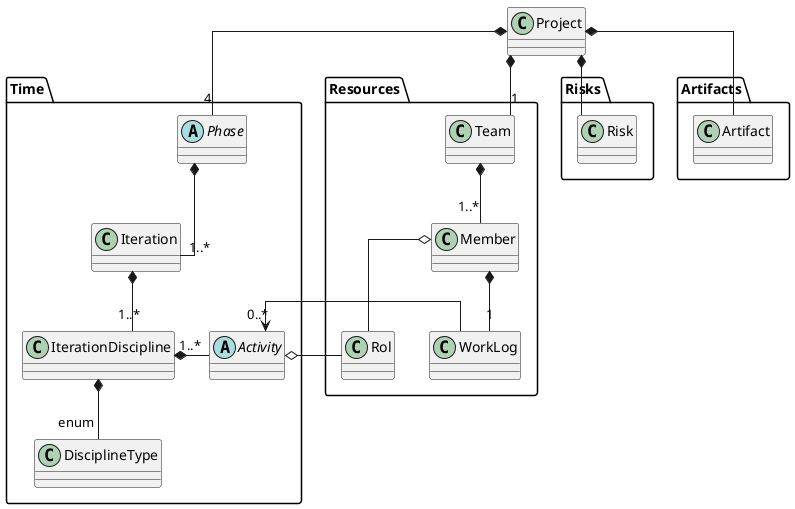 @startuml

top to bottom direction
skinparam Linetype ortho

'Objects
Class Project
Abstract Class Time.Phase
Class Time.Iteration
Class Time.IterationDiscipline
Class Resources.Rol
Class Resources.Team
Class Risks.Risk
Class Artifacts.Artifact

Abstract Class Time.Activity
Class Resources.Member

Project *-- Risks.Risk
Project *-- "1" Resources.Team
Project *-- Artifacts.Artifact
Project *-- "4" Time.Phase
Time.Phase *-- "1..*" Time.Iteration
Time.Iteration *-- "1..*" Time.IterationDiscipline
Time.IterationDiscipline *-- "enum" Time.DisciplineType
Time.IterationDiscipline *- "1..*" Time.Activity
Resources.Team *-- "1..*" Resources.Member
Resources.Member *-- "1" Resources.WorkLog
Resources.WorkLog --> "0..*" Time.Activity
Time.Activity o-- Resources.Rol
Resources.Member o-- Resources.Rol

@enduml